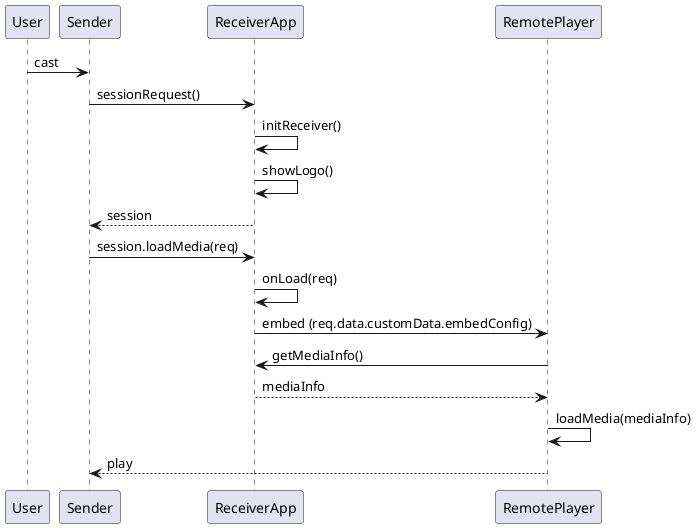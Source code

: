 @startuml
User -> Sender: cast
Sender -> ReceiverApp: sessionRequest()
ReceiverApp-> ReceiverApp: initReceiver()
ReceiverApp-> ReceiverApp: showLogo()
ReceiverApp --> Sender: session
Sender-> ReceiverApp: session.loadMedia(req)
ReceiverApp->ReceiverApp: onLoad(req)
ReceiverApp -> RemotePlayer: embed (req.data.customData.embedConfig)
RemotePlayer -> ReceiverApp: getMediaInfo()
ReceiverApp --> RemotePlayer: mediaInfo
RemotePlayer -> RemotePlayer: loadMedia(mediaInfo)
RemotePlayer --> Sender: play
@enduml
